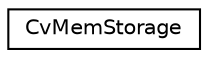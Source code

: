 digraph "Graphical Class Hierarchy"
{
 // LATEX_PDF_SIZE
  edge [fontname="Helvetica",fontsize="10",labelfontname="Helvetica",labelfontsize="10"];
  node [fontname="Helvetica",fontsize="10",shape=record];
  rankdir="LR";
  Node0 [label="CvMemStorage",height=0.2,width=0.4,color="black", fillcolor="white", style="filled",URL="$struct_cv_mem_storage.html",tooltip=" "];
}

